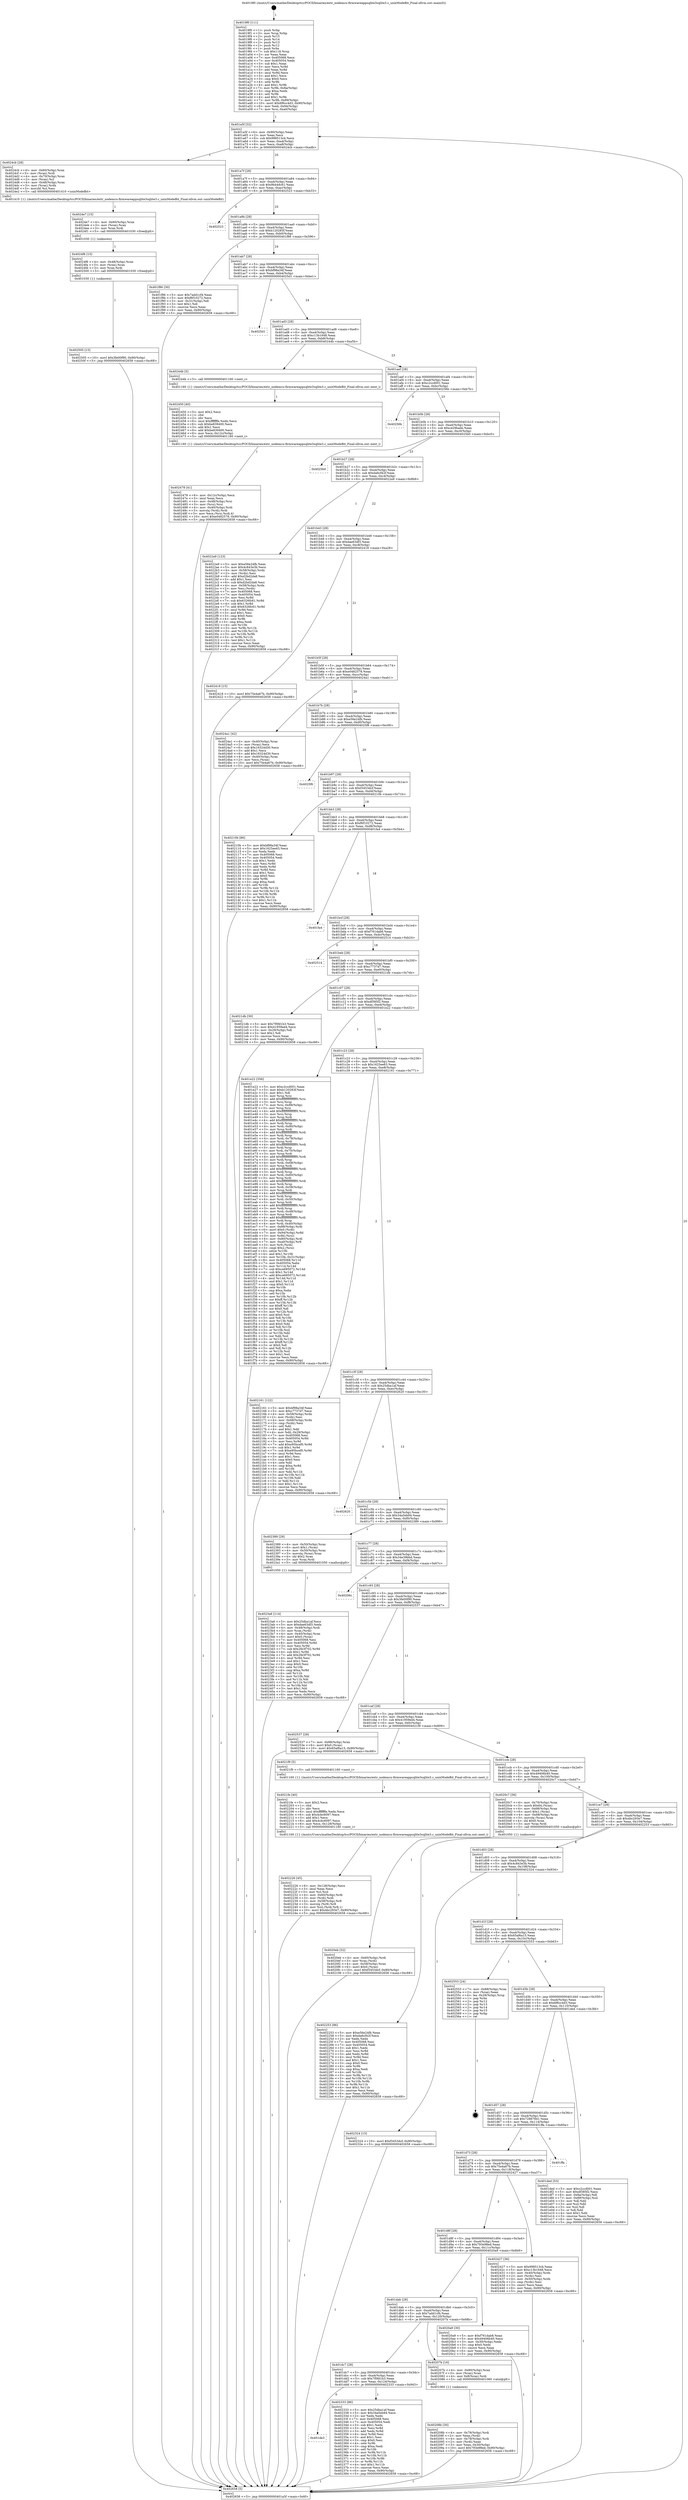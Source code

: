 digraph "0x4019f0" {
  label = "0x4019f0 (/mnt/c/Users/mathe/Desktop/tcc/POCII/binaries/extr_nodemcu-firmwareappsqlite3sqlite3.c_unixModeBit_Final-ollvm.out::main(0))"
  labelloc = "t"
  node[shape=record]

  Entry [label="",width=0.3,height=0.3,shape=circle,fillcolor=black,style=filled]
  "0x401a5f" [label="{
     0x401a5f [32]\l
     | [instrs]\l
     &nbsp;&nbsp;0x401a5f \<+6\>: mov -0x90(%rbp),%eax\l
     &nbsp;&nbsp;0x401a65 \<+2\>: mov %eax,%ecx\l
     &nbsp;&nbsp;0x401a67 \<+6\>: sub $0x998513cb,%ecx\l
     &nbsp;&nbsp;0x401a6d \<+6\>: mov %eax,-0xa4(%rbp)\l
     &nbsp;&nbsp;0x401a73 \<+6\>: mov %ecx,-0xa8(%rbp)\l
     &nbsp;&nbsp;0x401a79 \<+6\>: je 00000000004024cb \<main+0xadb\>\l
  }"]
  "0x4024cb" [label="{
     0x4024cb [28]\l
     | [instrs]\l
     &nbsp;&nbsp;0x4024cb \<+4\>: mov -0x60(%rbp),%rax\l
     &nbsp;&nbsp;0x4024cf \<+3\>: mov (%rax),%rdi\l
     &nbsp;&nbsp;0x4024d2 \<+4\>: mov -0x70(%rbp),%rax\l
     &nbsp;&nbsp;0x4024d6 \<+2\>: mov (%rax),%cl\l
     &nbsp;&nbsp;0x4024d8 \<+4\>: mov -0x48(%rbp),%rax\l
     &nbsp;&nbsp;0x4024dc \<+3\>: mov (%rax),%rdx\l
     &nbsp;&nbsp;0x4024df \<+3\>: movzbl %cl,%esi\l
     &nbsp;&nbsp;0x4024e2 \<+5\>: call 0000000000401410 \<unixModeBit\>\l
     | [calls]\l
     &nbsp;&nbsp;0x401410 \{1\} (/mnt/c/Users/mathe/Desktop/tcc/POCII/binaries/extr_nodemcu-firmwareappsqlite3sqlite3.c_unixModeBit_Final-ollvm.out::unixModeBit)\l
  }"]
  "0x401a7f" [label="{
     0x401a7f [28]\l
     | [instrs]\l
     &nbsp;&nbsp;0x401a7f \<+5\>: jmp 0000000000401a84 \<main+0x94\>\l
     &nbsp;&nbsp;0x401a84 \<+6\>: mov -0xa4(%rbp),%eax\l
     &nbsp;&nbsp;0x401a8a \<+5\>: sub $0x9b44dc61,%eax\l
     &nbsp;&nbsp;0x401a8f \<+6\>: mov %eax,-0xac(%rbp)\l
     &nbsp;&nbsp;0x401a95 \<+6\>: je 0000000000402523 \<main+0xb33\>\l
  }"]
  Exit [label="",width=0.3,height=0.3,shape=circle,fillcolor=black,style=filled,peripheries=2]
  "0x402523" [label="{
     0x402523\l
  }", style=dashed]
  "0x401a9b" [label="{
     0x401a9b [28]\l
     | [instrs]\l
     &nbsp;&nbsp;0x401a9b \<+5\>: jmp 0000000000401aa0 \<main+0xb0\>\l
     &nbsp;&nbsp;0x401aa0 \<+6\>: mov -0xa4(%rbp),%eax\l
     &nbsp;&nbsp;0x401aa6 \<+5\>: sub $0xb120283f,%eax\l
     &nbsp;&nbsp;0x401aab \<+6\>: mov %eax,-0xb0(%rbp)\l
     &nbsp;&nbsp;0x401ab1 \<+6\>: je 0000000000401f86 \<main+0x596\>\l
  }"]
  "0x402505" [label="{
     0x402505 [15]\l
     | [instrs]\l
     &nbsp;&nbsp;0x402505 \<+10\>: movl $0x3fe00f90,-0x90(%rbp)\l
     &nbsp;&nbsp;0x40250f \<+5\>: jmp 0000000000402658 \<main+0xc68\>\l
  }"]
  "0x401f86" [label="{
     0x401f86 [30]\l
     | [instrs]\l
     &nbsp;&nbsp;0x401f86 \<+5\>: mov $0x7add1cf4,%eax\l
     &nbsp;&nbsp;0x401f8b \<+5\>: mov $0xf6f10272,%ecx\l
     &nbsp;&nbsp;0x401f90 \<+3\>: mov -0x31(%rbp),%dl\l
     &nbsp;&nbsp;0x401f93 \<+3\>: test $0x1,%dl\l
     &nbsp;&nbsp;0x401f96 \<+3\>: cmovne %ecx,%eax\l
     &nbsp;&nbsp;0x401f99 \<+6\>: mov %eax,-0x90(%rbp)\l
     &nbsp;&nbsp;0x401f9f \<+5\>: jmp 0000000000402658 \<main+0xc68\>\l
  }"]
  "0x401ab7" [label="{
     0x401ab7 [28]\l
     | [instrs]\l
     &nbsp;&nbsp;0x401ab7 \<+5\>: jmp 0000000000401abc \<main+0xcc\>\l
     &nbsp;&nbsp;0x401abc \<+6\>: mov -0xa4(%rbp),%eax\l
     &nbsp;&nbsp;0x401ac2 \<+5\>: sub $0xbf98a34f,%eax\l
     &nbsp;&nbsp;0x401ac7 \<+6\>: mov %eax,-0xb4(%rbp)\l
     &nbsp;&nbsp;0x401acd \<+6\>: je 00000000004025d1 \<main+0xbe1\>\l
  }"]
  "0x4024f6" [label="{
     0x4024f6 [15]\l
     | [instrs]\l
     &nbsp;&nbsp;0x4024f6 \<+4\>: mov -0x48(%rbp),%rax\l
     &nbsp;&nbsp;0x4024fa \<+3\>: mov (%rax),%rax\l
     &nbsp;&nbsp;0x4024fd \<+3\>: mov %rax,%rdi\l
     &nbsp;&nbsp;0x402500 \<+5\>: call 0000000000401030 \<free@plt\>\l
     | [calls]\l
     &nbsp;&nbsp;0x401030 \{1\} (unknown)\l
  }"]
  "0x4025d1" [label="{
     0x4025d1\l
  }", style=dashed]
  "0x401ad3" [label="{
     0x401ad3 [28]\l
     | [instrs]\l
     &nbsp;&nbsp;0x401ad3 \<+5\>: jmp 0000000000401ad8 \<main+0xe8\>\l
     &nbsp;&nbsp;0x401ad8 \<+6\>: mov -0xa4(%rbp),%eax\l
     &nbsp;&nbsp;0x401ade \<+5\>: sub $0xc13b1648,%eax\l
     &nbsp;&nbsp;0x401ae3 \<+6\>: mov %eax,-0xb8(%rbp)\l
     &nbsp;&nbsp;0x401ae9 \<+6\>: je 000000000040244b \<main+0xa5b\>\l
  }"]
  "0x4024e7" [label="{
     0x4024e7 [15]\l
     | [instrs]\l
     &nbsp;&nbsp;0x4024e7 \<+4\>: mov -0x60(%rbp),%rax\l
     &nbsp;&nbsp;0x4024eb \<+3\>: mov (%rax),%rax\l
     &nbsp;&nbsp;0x4024ee \<+3\>: mov %rax,%rdi\l
     &nbsp;&nbsp;0x4024f1 \<+5\>: call 0000000000401030 \<free@plt\>\l
     | [calls]\l
     &nbsp;&nbsp;0x401030 \{1\} (unknown)\l
  }"]
  "0x40244b" [label="{
     0x40244b [5]\l
     | [instrs]\l
     &nbsp;&nbsp;0x40244b \<+5\>: call 0000000000401160 \<next_i\>\l
     | [calls]\l
     &nbsp;&nbsp;0x401160 \{1\} (/mnt/c/Users/mathe/Desktop/tcc/POCII/binaries/extr_nodemcu-firmwareappsqlite3sqlite3.c_unixModeBit_Final-ollvm.out::next_i)\l
  }"]
  "0x401aef" [label="{
     0x401aef [28]\l
     | [instrs]\l
     &nbsp;&nbsp;0x401aef \<+5\>: jmp 0000000000401af4 \<main+0x104\>\l
     &nbsp;&nbsp;0x401af4 \<+6\>: mov -0xa4(%rbp),%eax\l
     &nbsp;&nbsp;0x401afa \<+5\>: sub $0xc2ccd001,%eax\l
     &nbsp;&nbsp;0x401aff \<+6\>: mov %eax,-0xbc(%rbp)\l
     &nbsp;&nbsp;0x401b05 \<+6\>: je 000000000040256b \<main+0xb7b\>\l
  }"]
  "0x402478" [label="{
     0x402478 [41]\l
     | [instrs]\l
     &nbsp;&nbsp;0x402478 \<+6\>: mov -0x12c(%rbp),%ecx\l
     &nbsp;&nbsp;0x40247e \<+3\>: imul %eax,%ecx\l
     &nbsp;&nbsp;0x402481 \<+4\>: mov -0x48(%rbp),%rsi\l
     &nbsp;&nbsp;0x402485 \<+3\>: mov (%rsi),%rsi\l
     &nbsp;&nbsp;0x402488 \<+4\>: mov -0x40(%rbp),%rdi\l
     &nbsp;&nbsp;0x40248c \<+3\>: movslq (%rdi),%rdi\l
     &nbsp;&nbsp;0x40248f \<+3\>: mov %ecx,(%rsi,%rdi,4)\l
     &nbsp;&nbsp;0x402492 \<+10\>: movl $0xe0482578,-0x90(%rbp)\l
     &nbsp;&nbsp;0x40249c \<+5\>: jmp 0000000000402658 \<main+0xc68\>\l
  }"]
  "0x40256b" [label="{
     0x40256b\l
  }", style=dashed]
  "0x401b0b" [label="{
     0x401b0b [28]\l
     | [instrs]\l
     &nbsp;&nbsp;0x401b0b \<+5\>: jmp 0000000000401b10 \<main+0x120\>\l
     &nbsp;&nbsp;0x401b10 \<+6\>: mov -0xa4(%rbp),%eax\l
     &nbsp;&nbsp;0x401b16 \<+5\>: sub $0xce29bade,%eax\l
     &nbsp;&nbsp;0x401b1b \<+6\>: mov %eax,-0xc0(%rbp)\l
     &nbsp;&nbsp;0x401b21 \<+6\>: je 00000000004025b0 \<main+0xbc0\>\l
  }"]
  "0x402450" [label="{
     0x402450 [40]\l
     | [instrs]\l
     &nbsp;&nbsp;0x402450 \<+5\>: mov $0x2,%ecx\l
     &nbsp;&nbsp;0x402455 \<+1\>: cltd\l
     &nbsp;&nbsp;0x402456 \<+2\>: idiv %ecx\l
     &nbsp;&nbsp;0x402458 \<+6\>: imul $0xfffffffe,%edx,%ecx\l
     &nbsp;&nbsp;0x40245e \<+6\>: sub $0xbe839400,%ecx\l
     &nbsp;&nbsp;0x402464 \<+3\>: add $0x1,%ecx\l
     &nbsp;&nbsp;0x402467 \<+6\>: add $0xbe839400,%ecx\l
     &nbsp;&nbsp;0x40246d \<+6\>: mov %ecx,-0x12c(%rbp)\l
     &nbsp;&nbsp;0x402473 \<+5\>: call 0000000000401160 \<next_i\>\l
     | [calls]\l
     &nbsp;&nbsp;0x401160 \{1\} (/mnt/c/Users/mathe/Desktop/tcc/POCII/binaries/extr_nodemcu-firmwareappsqlite3sqlite3.c_unixModeBit_Final-ollvm.out::next_i)\l
  }"]
  "0x4025b0" [label="{
     0x4025b0\l
  }", style=dashed]
  "0x401b27" [label="{
     0x401b27 [28]\l
     | [instrs]\l
     &nbsp;&nbsp;0x401b27 \<+5\>: jmp 0000000000401b2c \<main+0x13c\>\l
     &nbsp;&nbsp;0x401b2c \<+6\>: mov -0xa4(%rbp),%eax\l
     &nbsp;&nbsp;0x401b32 \<+5\>: sub $0xda6cf42f,%eax\l
     &nbsp;&nbsp;0x401b37 \<+6\>: mov %eax,-0xc4(%rbp)\l
     &nbsp;&nbsp;0x401b3d \<+6\>: je 00000000004022a9 \<main+0x8b9\>\l
  }"]
  "0x4023a6" [label="{
     0x4023a6 [114]\l
     | [instrs]\l
     &nbsp;&nbsp;0x4023a6 \<+5\>: mov $0x25dba1af,%ecx\l
     &nbsp;&nbsp;0x4023ab \<+5\>: mov $0xdae63df3,%edx\l
     &nbsp;&nbsp;0x4023b0 \<+4\>: mov -0x48(%rbp),%rdi\l
     &nbsp;&nbsp;0x4023b4 \<+3\>: mov %rax,(%rdi)\l
     &nbsp;&nbsp;0x4023b7 \<+4\>: mov -0x40(%rbp),%rax\l
     &nbsp;&nbsp;0x4023bb \<+6\>: movl $0x0,(%rax)\l
     &nbsp;&nbsp;0x4023c1 \<+7\>: mov 0x405068,%esi\l
     &nbsp;&nbsp;0x4023c8 \<+8\>: mov 0x405054,%r8d\l
     &nbsp;&nbsp;0x4023d0 \<+3\>: mov %esi,%r9d\l
     &nbsp;&nbsp;0x4023d3 \<+7\>: sub $0x2fe3f702,%r9d\l
     &nbsp;&nbsp;0x4023da \<+4\>: sub $0x1,%r9d\l
     &nbsp;&nbsp;0x4023de \<+7\>: add $0x2fe3f702,%r9d\l
     &nbsp;&nbsp;0x4023e5 \<+4\>: imul %r9d,%esi\l
     &nbsp;&nbsp;0x4023e9 \<+3\>: and $0x1,%esi\l
     &nbsp;&nbsp;0x4023ec \<+3\>: cmp $0x0,%esi\l
     &nbsp;&nbsp;0x4023ef \<+4\>: sete %r10b\l
     &nbsp;&nbsp;0x4023f3 \<+4\>: cmp $0xa,%r8d\l
     &nbsp;&nbsp;0x4023f7 \<+4\>: setl %r11b\l
     &nbsp;&nbsp;0x4023fb \<+3\>: mov %r10b,%bl\l
     &nbsp;&nbsp;0x4023fe \<+3\>: and %r11b,%bl\l
     &nbsp;&nbsp;0x402401 \<+3\>: xor %r11b,%r10b\l
     &nbsp;&nbsp;0x402404 \<+3\>: or %r10b,%bl\l
     &nbsp;&nbsp;0x402407 \<+3\>: test $0x1,%bl\l
     &nbsp;&nbsp;0x40240a \<+3\>: cmovne %edx,%ecx\l
     &nbsp;&nbsp;0x40240d \<+6\>: mov %ecx,-0x90(%rbp)\l
     &nbsp;&nbsp;0x402413 \<+5\>: jmp 0000000000402658 \<main+0xc68\>\l
  }"]
  "0x4022a9" [label="{
     0x4022a9 [123]\l
     | [instrs]\l
     &nbsp;&nbsp;0x4022a9 \<+5\>: mov $0xe56e24fb,%eax\l
     &nbsp;&nbsp;0x4022ae \<+5\>: mov $0x4c843e3b,%ecx\l
     &nbsp;&nbsp;0x4022b3 \<+4\>: mov -0x58(%rbp),%rdx\l
     &nbsp;&nbsp;0x4022b7 \<+2\>: mov (%rdx),%esi\l
     &nbsp;&nbsp;0x4022b9 \<+6\>: add $0xd2bd2da8,%esi\l
     &nbsp;&nbsp;0x4022bf \<+3\>: add $0x1,%esi\l
     &nbsp;&nbsp;0x4022c2 \<+6\>: sub $0xd2bd2da8,%esi\l
     &nbsp;&nbsp;0x4022c8 \<+4\>: mov -0x58(%rbp),%rdx\l
     &nbsp;&nbsp;0x4022cc \<+2\>: mov %esi,(%rdx)\l
     &nbsp;&nbsp;0x4022ce \<+7\>: mov 0x405068,%esi\l
     &nbsp;&nbsp;0x4022d5 \<+7\>: mov 0x405054,%edi\l
     &nbsp;&nbsp;0x4022dc \<+3\>: mov %esi,%r8d\l
     &nbsp;&nbsp;0x4022df \<+7\>: sub $0x6326fc61,%r8d\l
     &nbsp;&nbsp;0x4022e6 \<+4\>: sub $0x1,%r8d\l
     &nbsp;&nbsp;0x4022ea \<+7\>: add $0x6326fc61,%r8d\l
     &nbsp;&nbsp;0x4022f1 \<+4\>: imul %r8d,%esi\l
     &nbsp;&nbsp;0x4022f5 \<+3\>: and $0x1,%esi\l
     &nbsp;&nbsp;0x4022f8 \<+3\>: cmp $0x0,%esi\l
     &nbsp;&nbsp;0x4022fb \<+4\>: sete %r9b\l
     &nbsp;&nbsp;0x4022ff \<+3\>: cmp $0xa,%edi\l
     &nbsp;&nbsp;0x402302 \<+4\>: setl %r10b\l
     &nbsp;&nbsp;0x402306 \<+3\>: mov %r9b,%r11b\l
     &nbsp;&nbsp;0x402309 \<+3\>: and %r10b,%r11b\l
     &nbsp;&nbsp;0x40230c \<+3\>: xor %r10b,%r9b\l
     &nbsp;&nbsp;0x40230f \<+3\>: or %r9b,%r11b\l
     &nbsp;&nbsp;0x402312 \<+4\>: test $0x1,%r11b\l
     &nbsp;&nbsp;0x402316 \<+3\>: cmovne %ecx,%eax\l
     &nbsp;&nbsp;0x402319 \<+6\>: mov %eax,-0x90(%rbp)\l
     &nbsp;&nbsp;0x40231f \<+5\>: jmp 0000000000402658 \<main+0xc68\>\l
  }"]
  "0x401b43" [label="{
     0x401b43 [28]\l
     | [instrs]\l
     &nbsp;&nbsp;0x401b43 \<+5\>: jmp 0000000000401b48 \<main+0x158\>\l
     &nbsp;&nbsp;0x401b48 \<+6\>: mov -0xa4(%rbp),%eax\l
     &nbsp;&nbsp;0x401b4e \<+5\>: sub $0xdae63df3,%eax\l
     &nbsp;&nbsp;0x401b53 \<+6\>: mov %eax,-0xc8(%rbp)\l
     &nbsp;&nbsp;0x401b59 \<+6\>: je 0000000000402418 \<main+0xa28\>\l
  }"]
  "0x401de3" [label="{
     0x401de3\l
  }", style=dashed]
  "0x402418" [label="{
     0x402418 [15]\l
     | [instrs]\l
     &nbsp;&nbsp;0x402418 \<+10\>: movl $0x75e4a67b,-0x90(%rbp)\l
     &nbsp;&nbsp;0x402422 \<+5\>: jmp 0000000000402658 \<main+0xc68\>\l
  }"]
  "0x401b5f" [label="{
     0x401b5f [28]\l
     | [instrs]\l
     &nbsp;&nbsp;0x401b5f \<+5\>: jmp 0000000000401b64 \<main+0x174\>\l
     &nbsp;&nbsp;0x401b64 \<+6\>: mov -0xa4(%rbp),%eax\l
     &nbsp;&nbsp;0x401b6a \<+5\>: sub $0xe0482578,%eax\l
     &nbsp;&nbsp;0x401b6f \<+6\>: mov %eax,-0xcc(%rbp)\l
     &nbsp;&nbsp;0x401b75 \<+6\>: je 00000000004024a1 \<main+0xab1\>\l
  }"]
  "0x402333" [label="{
     0x402333 [86]\l
     | [instrs]\l
     &nbsp;&nbsp;0x402333 \<+5\>: mov $0x25dba1af,%eax\l
     &nbsp;&nbsp;0x402338 \<+5\>: mov $0x34a5eb94,%ecx\l
     &nbsp;&nbsp;0x40233d \<+2\>: xor %edx,%edx\l
     &nbsp;&nbsp;0x40233f \<+7\>: mov 0x405068,%esi\l
     &nbsp;&nbsp;0x402346 \<+7\>: mov 0x405054,%edi\l
     &nbsp;&nbsp;0x40234d \<+3\>: sub $0x1,%edx\l
     &nbsp;&nbsp;0x402350 \<+3\>: mov %esi,%r8d\l
     &nbsp;&nbsp;0x402353 \<+3\>: add %edx,%r8d\l
     &nbsp;&nbsp;0x402356 \<+4\>: imul %r8d,%esi\l
     &nbsp;&nbsp;0x40235a \<+3\>: and $0x1,%esi\l
     &nbsp;&nbsp;0x40235d \<+3\>: cmp $0x0,%esi\l
     &nbsp;&nbsp;0x402360 \<+4\>: sete %r9b\l
     &nbsp;&nbsp;0x402364 \<+3\>: cmp $0xa,%edi\l
     &nbsp;&nbsp;0x402367 \<+4\>: setl %r10b\l
     &nbsp;&nbsp;0x40236b \<+3\>: mov %r9b,%r11b\l
     &nbsp;&nbsp;0x40236e \<+3\>: and %r10b,%r11b\l
     &nbsp;&nbsp;0x402371 \<+3\>: xor %r10b,%r9b\l
     &nbsp;&nbsp;0x402374 \<+3\>: or %r9b,%r11b\l
     &nbsp;&nbsp;0x402377 \<+4\>: test $0x1,%r11b\l
     &nbsp;&nbsp;0x40237b \<+3\>: cmovne %ecx,%eax\l
     &nbsp;&nbsp;0x40237e \<+6\>: mov %eax,-0x90(%rbp)\l
     &nbsp;&nbsp;0x402384 \<+5\>: jmp 0000000000402658 \<main+0xc68\>\l
  }"]
  "0x4024a1" [label="{
     0x4024a1 [42]\l
     | [instrs]\l
     &nbsp;&nbsp;0x4024a1 \<+4\>: mov -0x40(%rbp),%rax\l
     &nbsp;&nbsp;0x4024a5 \<+2\>: mov (%rax),%ecx\l
     &nbsp;&nbsp;0x4024a7 \<+6\>: sub $0x16324d30,%ecx\l
     &nbsp;&nbsp;0x4024ad \<+3\>: add $0x1,%ecx\l
     &nbsp;&nbsp;0x4024b0 \<+6\>: add $0x16324d30,%ecx\l
     &nbsp;&nbsp;0x4024b6 \<+4\>: mov -0x40(%rbp),%rax\l
     &nbsp;&nbsp;0x4024ba \<+2\>: mov %ecx,(%rax)\l
     &nbsp;&nbsp;0x4024bc \<+10\>: movl $0x75e4a67b,-0x90(%rbp)\l
     &nbsp;&nbsp;0x4024c6 \<+5\>: jmp 0000000000402658 \<main+0xc68\>\l
  }"]
  "0x401b7b" [label="{
     0x401b7b [28]\l
     | [instrs]\l
     &nbsp;&nbsp;0x401b7b \<+5\>: jmp 0000000000401b80 \<main+0x190\>\l
     &nbsp;&nbsp;0x401b80 \<+6\>: mov -0xa4(%rbp),%eax\l
     &nbsp;&nbsp;0x401b86 \<+5\>: sub $0xe56e24fb,%eax\l
     &nbsp;&nbsp;0x401b8b \<+6\>: mov %eax,-0xd0(%rbp)\l
     &nbsp;&nbsp;0x401b91 \<+6\>: je 00000000004025f6 \<main+0xc06\>\l
  }"]
  "0x402226" [label="{
     0x402226 [45]\l
     | [instrs]\l
     &nbsp;&nbsp;0x402226 \<+6\>: mov -0x128(%rbp),%ecx\l
     &nbsp;&nbsp;0x40222c \<+3\>: imul %eax,%ecx\l
     &nbsp;&nbsp;0x40222f \<+3\>: mov %cl,%sil\l
     &nbsp;&nbsp;0x402232 \<+4\>: mov -0x60(%rbp),%rdi\l
     &nbsp;&nbsp;0x402236 \<+3\>: mov (%rdi),%rdi\l
     &nbsp;&nbsp;0x402239 \<+4\>: mov -0x58(%rbp),%r8\l
     &nbsp;&nbsp;0x40223d \<+3\>: movslq (%r8),%r8\l
     &nbsp;&nbsp;0x402240 \<+4\>: mov %sil,(%rdi,%r8,1)\l
     &nbsp;&nbsp;0x402244 \<+10\>: movl $0x4bc293e7,-0x90(%rbp)\l
     &nbsp;&nbsp;0x40224e \<+5\>: jmp 0000000000402658 \<main+0xc68\>\l
  }"]
  "0x4025f6" [label="{
     0x4025f6\l
  }", style=dashed]
  "0x401b97" [label="{
     0x401b97 [28]\l
     | [instrs]\l
     &nbsp;&nbsp;0x401b97 \<+5\>: jmp 0000000000401b9c \<main+0x1ac\>\l
     &nbsp;&nbsp;0x401b9c \<+6\>: mov -0xa4(%rbp),%eax\l
     &nbsp;&nbsp;0x401ba2 \<+5\>: sub $0xf3453dcf,%eax\l
     &nbsp;&nbsp;0x401ba7 \<+6\>: mov %eax,-0xd4(%rbp)\l
     &nbsp;&nbsp;0x401bad \<+6\>: je 000000000040210b \<main+0x71b\>\l
  }"]
  "0x4021fe" [label="{
     0x4021fe [40]\l
     | [instrs]\l
     &nbsp;&nbsp;0x4021fe \<+5\>: mov $0x2,%ecx\l
     &nbsp;&nbsp;0x402203 \<+1\>: cltd\l
     &nbsp;&nbsp;0x402204 \<+2\>: idiv %ecx\l
     &nbsp;&nbsp;0x402206 \<+6\>: imul $0xfffffffe,%edx,%ecx\l
     &nbsp;&nbsp;0x40220c \<+6\>: sub $0x4cbc6097,%ecx\l
     &nbsp;&nbsp;0x402212 \<+3\>: add $0x1,%ecx\l
     &nbsp;&nbsp;0x402215 \<+6\>: add $0x4cbc6097,%ecx\l
     &nbsp;&nbsp;0x40221b \<+6\>: mov %ecx,-0x128(%rbp)\l
     &nbsp;&nbsp;0x402221 \<+5\>: call 0000000000401160 \<next_i\>\l
     | [calls]\l
     &nbsp;&nbsp;0x401160 \{1\} (/mnt/c/Users/mathe/Desktop/tcc/POCII/binaries/extr_nodemcu-firmwareappsqlite3sqlite3.c_unixModeBit_Final-ollvm.out::next_i)\l
  }"]
  "0x40210b" [label="{
     0x40210b [86]\l
     | [instrs]\l
     &nbsp;&nbsp;0x40210b \<+5\>: mov $0xbf98a34f,%eax\l
     &nbsp;&nbsp;0x402110 \<+5\>: mov $0x1625ee63,%ecx\l
     &nbsp;&nbsp;0x402115 \<+2\>: xor %edx,%edx\l
     &nbsp;&nbsp;0x402117 \<+7\>: mov 0x405068,%esi\l
     &nbsp;&nbsp;0x40211e \<+7\>: mov 0x405054,%edi\l
     &nbsp;&nbsp;0x402125 \<+3\>: sub $0x1,%edx\l
     &nbsp;&nbsp;0x402128 \<+3\>: mov %esi,%r8d\l
     &nbsp;&nbsp;0x40212b \<+3\>: add %edx,%r8d\l
     &nbsp;&nbsp;0x40212e \<+4\>: imul %r8d,%esi\l
     &nbsp;&nbsp;0x402132 \<+3\>: and $0x1,%esi\l
     &nbsp;&nbsp;0x402135 \<+3\>: cmp $0x0,%esi\l
     &nbsp;&nbsp;0x402138 \<+4\>: sete %r9b\l
     &nbsp;&nbsp;0x40213c \<+3\>: cmp $0xa,%edi\l
     &nbsp;&nbsp;0x40213f \<+4\>: setl %r10b\l
     &nbsp;&nbsp;0x402143 \<+3\>: mov %r9b,%r11b\l
     &nbsp;&nbsp;0x402146 \<+3\>: and %r10b,%r11b\l
     &nbsp;&nbsp;0x402149 \<+3\>: xor %r10b,%r9b\l
     &nbsp;&nbsp;0x40214c \<+3\>: or %r9b,%r11b\l
     &nbsp;&nbsp;0x40214f \<+4\>: test $0x1,%r11b\l
     &nbsp;&nbsp;0x402153 \<+3\>: cmovne %ecx,%eax\l
     &nbsp;&nbsp;0x402156 \<+6\>: mov %eax,-0x90(%rbp)\l
     &nbsp;&nbsp;0x40215c \<+5\>: jmp 0000000000402658 \<main+0xc68\>\l
  }"]
  "0x401bb3" [label="{
     0x401bb3 [28]\l
     | [instrs]\l
     &nbsp;&nbsp;0x401bb3 \<+5\>: jmp 0000000000401bb8 \<main+0x1c8\>\l
     &nbsp;&nbsp;0x401bb8 \<+6\>: mov -0xa4(%rbp),%eax\l
     &nbsp;&nbsp;0x401bbe \<+5\>: sub $0xf6f10272,%eax\l
     &nbsp;&nbsp;0x401bc3 \<+6\>: mov %eax,-0xd8(%rbp)\l
     &nbsp;&nbsp;0x401bc9 \<+6\>: je 0000000000401fa4 \<main+0x5b4\>\l
  }"]
  "0x4020eb" [label="{
     0x4020eb [32]\l
     | [instrs]\l
     &nbsp;&nbsp;0x4020eb \<+4\>: mov -0x60(%rbp),%rdi\l
     &nbsp;&nbsp;0x4020ef \<+3\>: mov %rax,(%rdi)\l
     &nbsp;&nbsp;0x4020f2 \<+4\>: mov -0x58(%rbp),%rax\l
     &nbsp;&nbsp;0x4020f6 \<+6\>: movl $0x0,(%rax)\l
     &nbsp;&nbsp;0x4020fc \<+10\>: movl $0xf3453dcf,-0x90(%rbp)\l
     &nbsp;&nbsp;0x402106 \<+5\>: jmp 0000000000402658 \<main+0xc68\>\l
  }"]
  "0x401fa4" [label="{
     0x401fa4\l
  }", style=dashed]
  "0x401bcf" [label="{
     0x401bcf [28]\l
     | [instrs]\l
     &nbsp;&nbsp;0x401bcf \<+5\>: jmp 0000000000401bd4 \<main+0x1e4\>\l
     &nbsp;&nbsp;0x401bd4 \<+6\>: mov -0xa4(%rbp),%eax\l
     &nbsp;&nbsp;0x401bda \<+5\>: sub $0xf761dab8,%eax\l
     &nbsp;&nbsp;0x401bdf \<+6\>: mov %eax,-0xdc(%rbp)\l
     &nbsp;&nbsp;0x401be5 \<+6\>: je 0000000000402514 \<main+0xb24\>\l
  }"]
  "0x40208b" [label="{
     0x40208b [30]\l
     | [instrs]\l
     &nbsp;&nbsp;0x40208b \<+4\>: mov -0x78(%rbp),%rdi\l
     &nbsp;&nbsp;0x40208f \<+2\>: mov %eax,(%rdi)\l
     &nbsp;&nbsp;0x402091 \<+4\>: mov -0x78(%rbp),%rdi\l
     &nbsp;&nbsp;0x402095 \<+2\>: mov (%rdi),%eax\l
     &nbsp;&nbsp;0x402097 \<+3\>: mov %eax,-0x30(%rbp)\l
     &nbsp;&nbsp;0x40209a \<+10\>: movl $0x793e98ed,-0x90(%rbp)\l
     &nbsp;&nbsp;0x4020a4 \<+5\>: jmp 0000000000402658 \<main+0xc68\>\l
  }"]
  "0x402514" [label="{
     0x402514\l
  }", style=dashed]
  "0x401beb" [label="{
     0x401beb [28]\l
     | [instrs]\l
     &nbsp;&nbsp;0x401beb \<+5\>: jmp 0000000000401bf0 \<main+0x200\>\l
     &nbsp;&nbsp;0x401bf0 \<+6\>: mov -0xa4(%rbp),%eax\l
     &nbsp;&nbsp;0x401bf6 \<+5\>: sub $0xc7737d7,%eax\l
     &nbsp;&nbsp;0x401bfb \<+6\>: mov %eax,-0xe0(%rbp)\l
     &nbsp;&nbsp;0x401c01 \<+6\>: je 00000000004021db \<main+0x7eb\>\l
  }"]
  "0x401dc7" [label="{
     0x401dc7 [28]\l
     | [instrs]\l
     &nbsp;&nbsp;0x401dc7 \<+5\>: jmp 0000000000401dcc \<main+0x3dc\>\l
     &nbsp;&nbsp;0x401dcc \<+6\>: mov -0xa4(%rbp),%eax\l
     &nbsp;&nbsp;0x401dd2 \<+5\>: sub $0x7f0fd1b3,%eax\l
     &nbsp;&nbsp;0x401dd7 \<+6\>: mov %eax,-0x124(%rbp)\l
     &nbsp;&nbsp;0x401ddd \<+6\>: je 0000000000402333 \<main+0x943\>\l
  }"]
  "0x4021db" [label="{
     0x4021db [30]\l
     | [instrs]\l
     &nbsp;&nbsp;0x4021db \<+5\>: mov $0x7f0fd1b3,%eax\l
     &nbsp;&nbsp;0x4021e0 \<+5\>: mov $0x41959ed4,%ecx\l
     &nbsp;&nbsp;0x4021e5 \<+3\>: mov -0x29(%rbp),%dl\l
     &nbsp;&nbsp;0x4021e8 \<+3\>: test $0x1,%dl\l
     &nbsp;&nbsp;0x4021eb \<+3\>: cmovne %ecx,%eax\l
     &nbsp;&nbsp;0x4021ee \<+6\>: mov %eax,-0x90(%rbp)\l
     &nbsp;&nbsp;0x4021f4 \<+5\>: jmp 0000000000402658 \<main+0xc68\>\l
  }"]
  "0x401c07" [label="{
     0x401c07 [28]\l
     | [instrs]\l
     &nbsp;&nbsp;0x401c07 \<+5\>: jmp 0000000000401c0c \<main+0x21c\>\l
     &nbsp;&nbsp;0x401c0c \<+6\>: mov -0xa4(%rbp),%eax\l
     &nbsp;&nbsp;0x401c12 \<+5\>: sub $0xdf385f2,%eax\l
     &nbsp;&nbsp;0x401c17 \<+6\>: mov %eax,-0xe4(%rbp)\l
     &nbsp;&nbsp;0x401c1d \<+6\>: je 0000000000401e22 \<main+0x432\>\l
  }"]
  "0x40207b" [label="{
     0x40207b [16]\l
     | [instrs]\l
     &nbsp;&nbsp;0x40207b \<+4\>: mov -0x80(%rbp),%rax\l
     &nbsp;&nbsp;0x40207f \<+3\>: mov (%rax),%rax\l
     &nbsp;&nbsp;0x402082 \<+4\>: mov 0x8(%rax),%rdi\l
     &nbsp;&nbsp;0x402086 \<+5\>: call 0000000000401060 \<atoi@plt\>\l
     | [calls]\l
     &nbsp;&nbsp;0x401060 \{1\} (unknown)\l
  }"]
  "0x401e22" [label="{
     0x401e22 [356]\l
     | [instrs]\l
     &nbsp;&nbsp;0x401e22 \<+5\>: mov $0xc2ccd001,%eax\l
     &nbsp;&nbsp;0x401e27 \<+5\>: mov $0xb120283f,%ecx\l
     &nbsp;&nbsp;0x401e2c \<+2\>: mov $0x1,%dl\l
     &nbsp;&nbsp;0x401e2e \<+3\>: mov %rsp,%rsi\l
     &nbsp;&nbsp;0x401e31 \<+4\>: add $0xfffffffffffffff0,%rsi\l
     &nbsp;&nbsp;0x401e35 \<+3\>: mov %rsi,%rsp\l
     &nbsp;&nbsp;0x401e38 \<+7\>: mov %rsi,-0x88(%rbp)\l
     &nbsp;&nbsp;0x401e3f \<+3\>: mov %rsp,%rsi\l
     &nbsp;&nbsp;0x401e42 \<+4\>: add $0xfffffffffffffff0,%rsi\l
     &nbsp;&nbsp;0x401e46 \<+3\>: mov %rsi,%rsp\l
     &nbsp;&nbsp;0x401e49 \<+3\>: mov %rsp,%rdi\l
     &nbsp;&nbsp;0x401e4c \<+4\>: add $0xfffffffffffffff0,%rdi\l
     &nbsp;&nbsp;0x401e50 \<+3\>: mov %rdi,%rsp\l
     &nbsp;&nbsp;0x401e53 \<+4\>: mov %rdi,-0x80(%rbp)\l
     &nbsp;&nbsp;0x401e57 \<+3\>: mov %rsp,%rdi\l
     &nbsp;&nbsp;0x401e5a \<+4\>: add $0xfffffffffffffff0,%rdi\l
     &nbsp;&nbsp;0x401e5e \<+3\>: mov %rdi,%rsp\l
     &nbsp;&nbsp;0x401e61 \<+4\>: mov %rdi,-0x78(%rbp)\l
     &nbsp;&nbsp;0x401e65 \<+3\>: mov %rsp,%rdi\l
     &nbsp;&nbsp;0x401e68 \<+4\>: add $0xfffffffffffffff0,%rdi\l
     &nbsp;&nbsp;0x401e6c \<+3\>: mov %rdi,%rsp\l
     &nbsp;&nbsp;0x401e6f \<+4\>: mov %rdi,-0x70(%rbp)\l
     &nbsp;&nbsp;0x401e73 \<+3\>: mov %rsp,%rdi\l
     &nbsp;&nbsp;0x401e76 \<+4\>: add $0xfffffffffffffff0,%rdi\l
     &nbsp;&nbsp;0x401e7a \<+3\>: mov %rdi,%rsp\l
     &nbsp;&nbsp;0x401e7d \<+4\>: mov %rdi,-0x68(%rbp)\l
     &nbsp;&nbsp;0x401e81 \<+3\>: mov %rsp,%rdi\l
     &nbsp;&nbsp;0x401e84 \<+4\>: add $0xfffffffffffffff0,%rdi\l
     &nbsp;&nbsp;0x401e88 \<+3\>: mov %rdi,%rsp\l
     &nbsp;&nbsp;0x401e8b \<+4\>: mov %rdi,-0x60(%rbp)\l
     &nbsp;&nbsp;0x401e8f \<+3\>: mov %rsp,%rdi\l
     &nbsp;&nbsp;0x401e92 \<+4\>: add $0xfffffffffffffff0,%rdi\l
     &nbsp;&nbsp;0x401e96 \<+3\>: mov %rdi,%rsp\l
     &nbsp;&nbsp;0x401e99 \<+4\>: mov %rdi,-0x58(%rbp)\l
     &nbsp;&nbsp;0x401e9d \<+3\>: mov %rsp,%rdi\l
     &nbsp;&nbsp;0x401ea0 \<+4\>: add $0xfffffffffffffff0,%rdi\l
     &nbsp;&nbsp;0x401ea4 \<+3\>: mov %rdi,%rsp\l
     &nbsp;&nbsp;0x401ea7 \<+4\>: mov %rdi,-0x50(%rbp)\l
     &nbsp;&nbsp;0x401eab \<+3\>: mov %rsp,%rdi\l
     &nbsp;&nbsp;0x401eae \<+4\>: add $0xfffffffffffffff0,%rdi\l
     &nbsp;&nbsp;0x401eb2 \<+3\>: mov %rdi,%rsp\l
     &nbsp;&nbsp;0x401eb5 \<+4\>: mov %rdi,-0x48(%rbp)\l
     &nbsp;&nbsp;0x401eb9 \<+3\>: mov %rsp,%rdi\l
     &nbsp;&nbsp;0x401ebc \<+4\>: add $0xfffffffffffffff0,%rdi\l
     &nbsp;&nbsp;0x401ec0 \<+3\>: mov %rdi,%rsp\l
     &nbsp;&nbsp;0x401ec3 \<+4\>: mov %rdi,-0x40(%rbp)\l
     &nbsp;&nbsp;0x401ec7 \<+7\>: mov -0x88(%rbp),%rdi\l
     &nbsp;&nbsp;0x401ece \<+6\>: movl $0x0,(%rdi)\l
     &nbsp;&nbsp;0x401ed4 \<+7\>: mov -0x94(%rbp),%r8d\l
     &nbsp;&nbsp;0x401edb \<+3\>: mov %r8d,(%rsi)\l
     &nbsp;&nbsp;0x401ede \<+4\>: mov -0x80(%rbp),%rdi\l
     &nbsp;&nbsp;0x401ee2 \<+7\>: mov -0xa0(%rbp),%r9\l
     &nbsp;&nbsp;0x401ee9 \<+3\>: mov %r9,(%rdi)\l
     &nbsp;&nbsp;0x401eec \<+3\>: cmpl $0x2,(%rsi)\l
     &nbsp;&nbsp;0x401eef \<+4\>: setne %r10b\l
     &nbsp;&nbsp;0x401ef3 \<+4\>: and $0x1,%r10b\l
     &nbsp;&nbsp;0x401ef7 \<+4\>: mov %r10b,-0x31(%rbp)\l
     &nbsp;&nbsp;0x401efb \<+8\>: mov 0x405068,%r11d\l
     &nbsp;&nbsp;0x401f03 \<+7\>: mov 0x405054,%ebx\l
     &nbsp;&nbsp;0x401f0a \<+3\>: mov %r11d,%r14d\l
     &nbsp;&nbsp;0x401f0d \<+7\>: sub $0xce695072,%r14d\l
     &nbsp;&nbsp;0x401f14 \<+4\>: sub $0x1,%r14d\l
     &nbsp;&nbsp;0x401f18 \<+7\>: add $0xce695072,%r14d\l
     &nbsp;&nbsp;0x401f1f \<+4\>: imul %r14d,%r11d\l
     &nbsp;&nbsp;0x401f23 \<+4\>: and $0x1,%r11d\l
     &nbsp;&nbsp;0x401f27 \<+4\>: cmp $0x0,%r11d\l
     &nbsp;&nbsp;0x401f2b \<+4\>: sete %r10b\l
     &nbsp;&nbsp;0x401f2f \<+3\>: cmp $0xa,%ebx\l
     &nbsp;&nbsp;0x401f32 \<+4\>: setl %r15b\l
     &nbsp;&nbsp;0x401f36 \<+3\>: mov %r10b,%r12b\l
     &nbsp;&nbsp;0x401f39 \<+4\>: xor $0xff,%r12b\l
     &nbsp;&nbsp;0x401f3d \<+3\>: mov %r15b,%r13b\l
     &nbsp;&nbsp;0x401f40 \<+4\>: xor $0xff,%r13b\l
     &nbsp;&nbsp;0x401f44 \<+3\>: xor $0x0,%dl\l
     &nbsp;&nbsp;0x401f47 \<+3\>: mov %r12b,%sil\l
     &nbsp;&nbsp;0x401f4a \<+4\>: and $0x0,%sil\l
     &nbsp;&nbsp;0x401f4e \<+3\>: and %dl,%r10b\l
     &nbsp;&nbsp;0x401f51 \<+3\>: mov %r13b,%dil\l
     &nbsp;&nbsp;0x401f54 \<+4\>: and $0x0,%dil\l
     &nbsp;&nbsp;0x401f58 \<+3\>: and %dl,%r15b\l
     &nbsp;&nbsp;0x401f5b \<+3\>: or %r10b,%sil\l
     &nbsp;&nbsp;0x401f5e \<+3\>: or %r15b,%dil\l
     &nbsp;&nbsp;0x401f61 \<+3\>: xor %dil,%sil\l
     &nbsp;&nbsp;0x401f64 \<+3\>: or %r13b,%r12b\l
     &nbsp;&nbsp;0x401f67 \<+4\>: xor $0xff,%r12b\l
     &nbsp;&nbsp;0x401f6b \<+3\>: or $0x0,%dl\l
     &nbsp;&nbsp;0x401f6e \<+3\>: and %dl,%r12b\l
     &nbsp;&nbsp;0x401f71 \<+3\>: or %r12b,%sil\l
     &nbsp;&nbsp;0x401f74 \<+4\>: test $0x1,%sil\l
     &nbsp;&nbsp;0x401f78 \<+3\>: cmovne %ecx,%eax\l
     &nbsp;&nbsp;0x401f7b \<+6\>: mov %eax,-0x90(%rbp)\l
     &nbsp;&nbsp;0x401f81 \<+5\>: jmp 0000000000402658 \<main+0xc68\>\l
  }"]
  "0x401c23" [label="{
     0x401c23 [28]\l
     | [instrs]\l
     &nbsp;&nbsp;0x401c23 \<+5\>: jmp 0000000000401c28 \<main+0x238\>\l
     &nbsp;&nbsp;0x401c28 \<+6\>: mov -0xa4(%rbp),%eax\l
     &nbsp;&nbsp;0x401c2e \<+5\>: sub $0x1625ee63,%eax\l
     &nbsp;&nbsp;0x401c33 \<+6\>: mov %eax,-0xe8(%rbp)\l
     &nbsp;&nbsp;0x401c39 \<+6\>: je 0000000000402161 \<main+0x771\>\l
  }"]
  "0x401dab" [label="{
     0x401dab [28]\l
     | [instrs]\l
     &nbsp;&nbsp;0x401dab \<+5\>: jmp 0000000000401db0 \<main+0x3c0\>\l
     &nbsp;&nbsp;0x401db0 \<+6\>: mov -0xa4(%rbp),%eax\l
     &nbsp;&nbsp;0x401db6 \<+5\>: sub $0x7add1cf4,%eax\l
     &nbsp;&nbsp;0x401dbb \<+6\>: mov %eax,-0x120(%rbp)\l
     &nbsp;&nbsp;0x401dc1 \<+6\>: je 000000000040207b \<main+0x68b\>\l
  }"]
  "0x402161" [label="{
     0x402161 [122]\l
     | [instrs]\l
     &nbsp;&nbsp;0x402161 \<+5\>: mov $0xbf98a34f,%eax\l
     &nbsp;&nbsp;0x402166 \<+5\>: mov $0xc7737d7,%ecx\l
     &nbsp;&nbsp;0x40216b \<+4\>: mov -0x58(%rbp),%rdx\l
     &nbsp;&nbsp;0x40216f \<+2\>: mov (%rdx),%esi\l
     &nbsp;&nbsp;0x402171 \<+4\>: mov -0x68(%rbp),%rdx\l
     &nbsp;&nbsp;0x402175 \<+2\>: cmp (%rdx),%esi\l
     &nbsp;&nbsp;0x402177 \<+4\>: setl %dil\l
     &nbsp;&nbsp;0x40217b \<+4\>: and $0x1,%dil\l
     &nbsp;&nbsp;0x40217f \<+4\>: mov %dil,-0x29(%rbp)\l
     &nbsp;&nbsp;0x402183 \<+7\>: mov 0x405068,%esi\l
     &nbsp;&nbsp;0x40218a \<+8\>: mov 0x405054,%r8d\l
     &nbsp;&nbsp;0x402192 \<+3\>: mov %esi,%r9d\l
     &nbsp;&nbsp;0x402195 \<+7\>: add $0xe95bcef0,%r9d\l
     &nbsp;&nbsp;0x40219c \<+4\>: sub $0x1,%r9d\l
     &nbsp;&nbsp;0x4021a0 \<+7\>: sub $0xe95bcef0,%r9d\l
     &nbsp;&nbsp;0x4021a7 \<+4\>: imul %r9d,%esi\l
     &nbsp;&nbsp;0x4021ab \<+3\>: and $0x1,%esi\l
     &nbsp;&nbsp;0x4021ae \<+3\>: cmp $0x0,%esi\l
     &nbsp;&nbsp;0x4021b1 \<+4\>: sete %dil\l
     &nbsp;&nbsp;0x4021b5 \<+4\>: cmp $0xa,%r8d\l
     &nbsp;&nbsp;0x4021b9 \<+4\>: setl %r10b\l
     &nbsp;&nbsp;0x4021bd \<+3\>: mov %dil,%r11b\l
     &nbsp;&nbsp;0x4021c0 \<+3\>: and %r10b,%r11b\l
     &nbsp;&nbsp;0x4021c3 \<+3\>: xor %r10b,%dil\l
     &nbsp;&nbsp;0x4021c6 \<+3\>: or %dil,%r11b\l
     &nbsp;&nbsp;0x4021c9 \<+4\>: test $0x1,%r11b\l
     &nbsp;&nbsp;0x4021cd \<+3\>: cmovne %ecx,%eax\l
     &nbsp;&nbsp;0x4021d0 \<+6\>: mov %eax,-0x90(%rbp)\l
     &nbsp;&nbsp;0x4021d6 \<+5\>: jmp 0000000000402658 \<main+0xc68\>\l
  }"]
  "0x401c3f" [label="{
     0x401c3f [28]\l
     | [instrs]\l
     &nbsp;&nbsp;0x401c3f \<+5\>: jmp 0000000000401c44 \<main+0x254\>\l
     &nbsp;&nbsp;0x401c44 \<+6\>: mov -0xa4(%rbp),%eax\l
     &nbsp;&nbsp;0x401c4a \<+5\>: sub $0x25dba1af,%eax\l
     &nbsp;&nbsp;0x401c4f \<+6\>: mov %eax,-0xec(%rbp)\l
     &nbsp;&nbsp;0x401c55 \<+6\>: je 0000000000402620 \<main+0xc30\>\l
  }"]
  "0x4020a9" [label="{
     0x4020a9 [30]\l
     | [instrs]\l
     &nbsp;&nbsp;0x4020a9 \<+5\>: mov $0xf761dab8,%eax\l
     &nbsp;&nbsp;0x4020ae \<+5\>: mov $0x49406b40,%ecx\l
     &nbsp;&nbsp;0x4020b3 \<+3\>: mov -0x30(%rbp),%edx\l
     &nbsp;&nbsp;0x4020b6 \<+3\>: cmp $0x0,%edx\l
     &nbsp;&nbsp;0x4020b9 \<+3\>: cmove %ecx,%eax\l
     &nbsp;&nbsp;0x4020bc \<+6\>: mov %eax,-0x90(%rbp)\l
     &nbsp;&nbsp;0x4020c2 \<+5\>: jmp 0000000000402658 \<main+0xc68\>\l
  }"]
  "0x402620" [label="{
     0x402620\l
  }", style=dashed]
  "0x401c5b" [label="{
     0x401c5b [28]\l
     | [instrs]\l
     &nbsp;&nbsp;0x401c5b \<+5\>: jmp 0000000000401c60 \<main+0x270\>\l
     &nbsp;&nbsp;0x401c60 \<+6\>: mov -0xa4(%rbp),%eax\l
     &nbsp;&nbsp;0x401c66 \<+5\>: sub $0x34a5eb94,%eax\l
     &nbsp;&nbsp;0x401c6b \<+6\>: mov %eax,-0xf0(%rbp)\l
     &nbsp;&nbsp;0x401c71 \<+6\>: je 0000000000402389 \<main+0x999\>\l
  }"]
  "0x401d8f" [label="{
     0x401d8f [28]\l
     | [instrs]\l
     &nbsp;&nbsp;0x401d8f \<+5\>: jmp 0000000000401d94 \<main+0x3a4\>\l
     &nbsp;&nbsp;0x401d94 \<+6\>: mov -0xa4(%rbp),%eax\l
     &nbsp;&nbsp;0x401d9a \<+5\>: sub $0x793e98ed,%eax\l
     &nbsp;&nbsp;0x401d9f \<+6\>: mov %eax,-0x11c(%rbp)\l
     &nbsp;&nbsp;0x401da5 \<+6\>: je 00000000004020a9 \<main+0x6b9\>\l
  }"]
  "0x402389" [label="{
     0x402389 [29]\l
     | [instrs]\l
     &nbsp;&nbsp;0x402389 \<+4\>: mov -0x50(%rbp),%rax\l
     &nbsp;&nbsp;0x40238d \<+6\>: movl $0x1,(%rax)\l
     &nbsp;&nbsp;0x402393 \<+4\>: mov -0x50(%rbp),%rax\l
     &nbsp;&nbsp;0x402397 \<+3\>: movslq (%rax),%rax\l
     &nbsp;&nbsp;0x40239a \<+4\>: shl $0x2,%rax\l
     &nbsp;&nbsp;0x40239e \<+3\>: mov %rax,%rdi\l
     &nbsp;&nbsp;0x4023a1 \<+5\>: call 0000000000401050 \<malloc@plt\>\l
     | [calls]\l
     &nbsp;&nbsp;0x401050 \{1\} (unknown)\l
  }"]
  "0x401c77" [label="{
     0x401c77 [28]\l
     | [instrs]\l
     &nbsp;&nbsp;0x401c77 \<+5\>: jmp 0000000000401c7c \<main+0x28c\>\l
     &nbsp;&nbsp;0x401c7c \<+6\>: mov -0xa4(%rbp),%eax\l
     &nbsp;&nbsp;0x401c82 \<+5\>: sub $0x34e39bbd,%eax\l
     &nbsp;&nbsp;0x401c87 \<+6\>: mov %eax,-0xf4(%rbp)\l
     &nbsp;&nbsp;0x401c8d \<+6\>: je 000000000040206c \<main+0x67c\>\l
  }"]
  "0x402427" [label="{
     0x402427 [36]\l
     | [instrs]\l
     &nbsp;&nbsp;0x402427 \<+5\>: mov $0x998513cb,%eax\l
     &nbsp;&nbsp;0x40242c \<+5\>: mov $0xc13b1648,%ecx\l
     &nbsp;&nbsp;0x402431 \<+4\>: mov -0x40(%rbp),%rdx\l
     &nbsp;&nbsp;0x402435 \<+2\>: mov (%rdx),%esi\l
     &nbsp;&nbsp;0x402437 \<+4\>: mov -0x50(%rbp),%rdx\l
     &nbsp;&nbsp;0x40243b \<+2\>: cmp (%rdx),%esi\l
     &nbsp;&nbsp;0x40243d \<+3\>: cmovl %ecx,%eax\l
     &nbsp;&nbsp;0x402440 \<+6\>: mov %eax,-0x90(%rbp)\l
     &nbsp;&nbsp;0x402446 \<+5\>: jmp 0000000000402658 \<main+0xc68\>\l
  }"]
  "0x40206c" [label="{
     0x40206c\l
  }", style=dashed]
  "0x401c93" [label="{
     0x401c93 [28]\l
     | [instrs]\l
     &nbsp;&nbsp;0x401c93 \<+5\>: jmp 0000000000401c98 \<main+0x2a8\>\l
     &nbsp;&nbsp;0x401c98 \<+6\>: mov -0xa4(%rbp),%eax\l
     &nbsp;&nbsp;0x401c9e \<+5\>: sub $0x3fe00f90,%eax\l
     &nbsp;&nbsp;0x401ca3 \<+6\>: mov %eax,-0xf8(%rbp)\l
     &nbsp;&nbsp;0x401ca9 \<+6\>: je 0000000000402537 \<main+0xb47\>\l
  }"]
  "0x401d73" [label="{
     0x401d73 [28]\l
     | [instrs]\l
     &nbsp;&nbsp;0x401d73 \<+5\>: jmp 0000000000401d78 \<main+0x388\>\l
     &nbsp;&nbsp;0x401d78 \<+6\>: mov -0xa4(%rbp),%eax\l
     &nbsp;&nbsp;0x401d7e \<+5\>: sub $0x75e4a67b,%eax\l
     &nbsp;&nbsp;0x401d83 \<+6\>: mov %eax,-0x118(%rbp)\l
     &nbsp;&nbsp;0x401d89 \<+6\>: je 0000000000402427 \<main+0xa37\>\l
  }"]
  "0x402537" [label="{
     0x402537 [28]\l
     | [instrs]\l
     &nbsp;&nbsp;0x402537 \<+7\>: mov -0x88(%rbp),%rax\l
     &nbsp;&nbsp;0x40253e \<+6\>: movl $0x0,(%rax)\l
     &nbsp;&nbsp;0x402544 \<+10\>: movl $0x65af6a15,-0x90(%rbp)\l
     &nbsp;&nbsp;0x40254e \<+5\>: jmp 0000000000402658 \<main+0xc68\>\l
  }"]
  "0x401caf" [label="{
     0x401caf [28]\l
     | [instrs]\l
     &nbsp;&nbsp;0x401caf \<+5\>: jmp 0000000000401cb4 \<main+0x2c4\>\l
     &nbsp;&nbsp;0x401cb4 \<+6\>: mov -0xa4(%rbp),%eax\l
     &nbsp;&nbsp;0x401cba \<+5\>: sub $0x41959ed4,%eax\l
     &nbsp;&nbsp;0x401cbf \<+6\>: mov %eax,-0xfc(%rbp)\l
     &nbsp;&nbsp;0x401cc5 \<+6\>: je 00000000004021f9 \<main+0x809\>\l
  }"]
  "0x401ffa" [label="{
     0x401ffa\l
  }", style=dashed]
  "0x4021f9" [label="{
     0x4021f9 [5]\l
     | [instrs]\l
     &nbsp;&nbsp;0x4021f9 \<+5\>: call 0000000000401160 \<next_i\>\l
     | [calls]\l
     &nbsp;&nbsp;0x401160 \{1\} (/mnt/c/Users/mathe/Desktop/tcc/POCII/binaries/extr_nodemcu-firmwareappsqlite3sqlite3.c_unixModeBit_Final-ollvm.out::next_i)\l
  }"]
  "0x401ccb" [label="{
     0x401ccb [28]\l
     | [instrs]\l
     &nbsp;&nbsp;0x401ccb \<+5\>: jmp 0000000000401cd0 \<main+0x2e0\>\l
     &nbsp;&nbsp;0x401cd0 \<+6\>: mov -0xa4(%rbp),%eax\l
     &nbsp;&nbsp;0x401cd6 \<+5\>: sub $0x49406b40,%eax\l
     &nbsp;&nbsp;0x401cdb \<+6\>: mov %eax,-0x100(%rbp)\l
     &nbsp;&nbsp;0x401ce1 \<+6\>: je 00000000004020c7 \<main+0x6d7\>\l
  }"]
  "0x4019f0" [label="{
     0x4019f0 [111]\l
     | [instrs]\l
     &nbsp;&nbsp;0x4019f0 \<+1\>: push %rbp\l
     &nbsp;&nbsp;0x4019f1 \<+3\>: mov %rsp,%rbp\l
     &nbsp;&nbsp;0x4019f4 \<+2\>: push %r15\l
     &nbsp;&nbsp;0x4019f6 \<+2\>: push %r14\l
     &nbsp;&nbsp;0x4019f8 \<+2\>: push %r13\l
     &nbsp;&nbsp;0x4019fa \<+2\>: push %r12\l
     &nbsp;&nbsp;0x4019fc \<+1\>: push %rbx\l
     &nbsp;&nbsp;0x4019fd \<+7\>: sub $0x118,%rsp\l
     &nbsp;&nbsp;0x401a04 \<+2\>: xor %eax,%eax\l
     &nbsp;&nbsp;0x401a06 \<+7\>: mov 0x405068,%ecx\l
     &nbsp;&nbsp;0x401a0d \<+7\>: mov 0x405054,%edx\l
     &nbsp;&nbsp;0x401a14 \<+3\>: sub $0x1,%eax\l
     &nbsp;&nbsp;0x401a17 \<+3\>: mov %ecx,%r8d\l
     &nbsp;&nbsp;0x401a1a \<+3\>: add %eax,%r8d\l
     &nbsp;&nbsp;0x401a1d \<+4\>: imul %r8d,%ecx\l
     &nbsp;&nbsp;0x401a21 \<+3\>: and $0x1,%ecx\l
     &nbsp;&nbsp;0x401a24 \<+3\>: cmp $0x0,%ecx\l
     &nbsp;&nbsp;0x401a27 \<+4\>: sete %r9b\l
     &nbsp;&nbsp;0x401a2b \<+4\>: and $0x1,%r9b\l
     &nbsp;&nbsp;0x401a2f \<+7\>: mov %r9b,-0x8a(%rbp)\l
     &nbsp;&nbsp;0x401a36 \<+3\>: cmp $0xa,%edx\l
     &nbsp;&nbsp;0x401a39 \<+4\>: setl %r9b\l
     &nbsp;&nbsp;0x401a3d \<+4\>: and $0x1,%r9b\l
     &nbsp;&nbsp;0x401a41 \<+7\>: mov %r9b,-0x89(%rbp)\l
     &nbsp;&nbsp;0x401a48 \<+10\>: movl $0x6f6cc4d3,-0x90(%rbp)\l
     &nbsp;&nbsp;0x401a52 \<+6\>: mov %edi,-0x94(%rbp)\l
     &nbsp;&nbsp;0x401a58 \<+7\>: mov %rsi,-0xa0(%rbp)\l
  }"]
  "0x4020c7" [label="{
     0x4020c7 [36]\l
     | [instrs]\l
     &nbsp;&nbsp;0x4020c7 \<+4\>: mov -0x70(%rbp),%rax\l
     &nbsp;&nbsp;0x4020cb \<+3\>: movb $0x64,(%rax)\l
     &nbsp;&nbsp;0x4020ce \<+4\>: mov -0x68(%rbp),%rax\l
     &nbsp;&nbsp;0x4020d2 \<+6\>: movl $0x1,(%rax)\l
     &nbsp;&nbsp;0x4020d8 \<+4\>: mov -0x68(%rbp),%rax\l
     &nbsp;&nbsp;0x4020dc \<+3\>: movslq (%rax),%rax\l
     &nbsp;&nbsp;0x4020df \<+4\>: shl $0x0,%rax\l
     &nbsp;&nbsp;0x4020e3 \<+3\>: mov %rax,%rdi\l
     &nbsp;&nbsp;0x4020e6 \<+5\>: call 0000000000401050 \<malloc@plt\>\l
     | [calls]\l
     &nbsp;&nbsp;0x401050 \{1\} (unknown)\l
  }"]
  "0x401ce7" [label="{
     0x401ce7 [28]\l
     | [instrs]\l
     &nbsp;&nbsp;0x401ce7 \<+5\>: jmp 0000000000401cec \<main+0x2fc\>\l
     &nbsp;&nbsp;0x401cec \<+6\>: mov -0xa4(%rbp),%eax\l
     &nbsp;&nbsp;0x401cf2 \<+5\>: sub $0x4bc293e7,%eax\l
     &nbsp;&nbsp;0x401cf7 \<+6\>: mov %eax,-0x104(%rbp)\l
     &nbsp;&nbsp;0x401cfd \<+6\>: je 0000000000402253 \<main+0x863\>\l
  }"]
  "0x402658" [label="{
     0x402658 [5]\l
     | [instrs]\l
     &nbsp;&nbsp;0x402658 \<+5\>: jmp 0000000000401a5f \<main+0x6f\>\l
  }"]
  "0x402253" [label="{
     0x402253 [86]\l
     | [instrs]\l
     &nbsp;&nbsp;0x402253 \<+5\>: mov $0xe56e24fb,%eax\l
     &nbsp;&nbsp;0x402258 \<+5\>: mov $0xda6cf42f,%ecx\l
     &nbsp;&nbsp;0x40225d \<+2\>: xor %edx,%edx\l
     &nbsp;&nbsp;0x40225f \<+7\>: mov 0x405068,%esi\l
     &nbsp;&nbsp;0x402266 \<+7\>: mov 0x405054,%edi\l
     &nbsp;&nbsp;0x40226d \<+3\>: sub $0x1,%edx\l
     &nbsp;&nbsp;0x402270 \<+3\>: mov %esi,%r8d\l
     &nbsp;&nbsp;0x402273 \<+3\>: add %edx,%r8d\l
     &nbsp;&nbsp;0x402276 \<+4\>: imul %r8d,%esi\l
     &nbsp;&nbsp;0x40227a \<+3\>: and $0x1,%esi\l
     &nbsp;&nbsp;0x40227d \<+3\>: cmp $0x0,%esi\l
     &nbsp;&nbsp;0x402280 \<+4\>: sete %r9b\l
     &nbsp;&nbsp;0x402284 \<+3\>: cmp $0xa,%edi\l
     &nbsp;&nbsp;0x402287 \<+4\>: setl %r10b\l
     &nbsp;&nbsp;0x40228b \<+3\>: mov %r9b,%r11b\l
     &nbsp;&nbsp;0x40228e \<+3\>: and %r10b,%r11b\l
     &nbsp;&nbsp;0x402291 \<+3\>: xor %r10b,%r9b\l
     &nbsp;&nbsp;0x402294 \<+3\>: or %r9b,%r11b\l
     &nbsp;&nbsp;0x402297 \<+4\>: test $0x1,%r11b\l
     &nbsp;&nbsp;0x40229b \<+3\>: cmovne %ecx,%eax\l
     &nbsp;&nbsp;0x40229e \<+6\>: mov %eax,-0x90(%rbp)\l
     &nbsp;&nbsp;0x4022a4 \<+5\>: jmp 0000000000402658 \<main+0xc68\>\l
  }"]
  "0x401d03" [label="{
     0x401d03 [28]\l
     | [instrs]\l
     &nbsp;&nbsp;0x401d03 \<+5\>: jmp 0000000000401d08 \<main+0x318\>\l
     &nbsp;&nbsp;0x401d08 \<+6\>: mov -0xa4(%rbp),%eax\l
     &nbsp;&nbsp;0x401d0e \<+5\>: sub $0x4c843e3b,%eax\l
     &nbsp;&nbsp;0x401d13 \<+6\>: mov %eax,-0x108(%rbp)\l
     &nbsp;&nbsp;0x401d19 \<+6\>: je 0000000000402324 \<main+0x934\>\l
  }"]
  "0x401d57" [label="{
     0x401d57 [28]\l
     | [instrs]\l
     &nbsp;&nbsp;0x401d57 \<+5\>: jmp 0000000000401d5c \<main+0x36c\>\l
     &nbsp;&nbsp;0x401d5c \<+6\>: mov -0xa4(%rbp),%eax\l
     &nbsp;&nbsp;0x401d62 \<+5\>: sub $0x72887841,%eax\l
     &nbsp;&nbsp;0x401d67 \<+6\>: mov %eax,-0x114(%rbp)\l
     &nbsp;&nbsp;0x401d6d \<+6\>: je 0000000000401ffa \<main+0x60a\>\l
  }"]
  "0x402324" [label="{
     0x402324 [15]\l
     | [instrs]\l
     &nbsp;&nbsp;0x402324 \<+10\>: movl $0xf3453dcf,-0x90(%rbp)\l
     &nbsp;&nbsp;0x40232e \<+5\>: jmp 0000000000402658 \<main+0xc68\>\l
  }"]
  "0x401d1f" [label="{
     0x401d1f [28]\l
     | [instrs]\l
     &nbsp;&nbsp;0x401d1f \<+5\>: jmp 0000000000401d24 \<main+0x334\>\l
     &nbsp;&nbsp;0x401d24 \<+6\>: mov -0xa4(%rbp),%eax\l
     &nbsp;&nbsp;0x401d2a \<+5\>: sub $0x65af6a15,%eax\l
     &nbsp;&nbsp;0x401d2f \<+6\>: mov %eax,-0x10c(%rbp)\l
     &nbsp;&nbsp;0x401d35 \<+6\>: je 0000000000402553 \<main+0xb63\>\l
  }"]
  "0x401ded" [label="{
     0x401ded [53]\l
     | [instrs]\l
     &nbsp;&nbsp;0x401ded \<+5\>: mov $0xc2ccd001,%eax\l
     &nbsp;&nbsp;0x401df2 \<+5\>: mov $0xdf385f2,%ecx\l
     &nbsp;&nbsp;0x401df7 \<+6\>: mov -0x8a(%rbp),%dl\l
     &nbsp;&nbsp;0x401dfd \<+7\>: mov -0x89(%rbp),%sil\l
     &nbsp;&nbsp;0x401e04 \<+3\>: mov %dl,%dil\l
     &nbsp;&nbsp;0x401e07 \<+3\>: and %sil,%dil\l
     &nbsp;&nbsp;0x401e0a \<+3\>: xor %sil,%dl\l
     &nbsp;&nbsp;0x401e0d \<+3\>: or %dl,%dil\l
     &nbsp;&nbsp;0x401e10 \<+4\>: test $0x1,%dil\l
     &nbsp;&nbsp;0x401e14 \<+3\>: cmovne %ecx,%eax\l
     &nbsp;&nbsp;0x401e17 \<+6\>: mov %eax,-0x90(%rbp)\l
     &nbsp;&nbsp;0x401e1d \<+5\>: jmp 0000000000402658 \<main+0xc68\>\l
  }"]
  "0x402553" [label="{
     0x402553 [24]\l
     | [instrs]\l
     &nbsp;&nbsp;0x402553 \<+7\>: mov -0x88(%rbp),%rax\l
     &nbsp;&nbsp;0x40255a \<+2\>: mov (%rax),%eax\l
     &nbsp;&nbsp;0x40255c \<+4\>: lea -0x28(%rbp),%rsp\l
     &nbsp;&nbsp;0x402560 \<+1\>: pop %rbx\l
     &nbsp;&nbsp;0x402561 \<+2\>: pop %r12\l
     &nbsp;&nbsp;0x402563 \<+2\>: pop %r13\l
     &nbsp;&nbsp;0x402565 \<+2\>: pop %r14\l
     &nbsp;&nbsp;0x402567 \<+2\>: pop %r15\l
     &nbsp;&nbsp;0x402569 \<+1\>: pop %rbp\l
     &nbsp;&nbsp;0x40256a \<+1\>: ret\l
  }"]
  "0x401d3b" [label="{
     0x401d3b [28]\l
     | [instrs]\l
     &nbsp;&nbsp;0x401d3b \<+5\>: jmp 0000000000401d40 \<main+0x350\>\l
     &nbsp;&nbsp;0x401d40 \<+6\>: mov -0xa4(%rbp),%eax\l
     &nbsp;&nbsp;0x401d46 \<+5\>: sub $0x6f6cc4d3,%eax\l
     &nbsp;&nbsp;0x401d4b \<+6\>: mov %eax,-0x110(%rbp)\l
     &nbsp;&nbsp;0x401d51 \<+6\>: je 0000000000401ded \<main+0x3fd\>\l
  }"]
  Entry -> "0x4019f0" [label=" 1"]
  "0x401a5f" -> "0x4024cb" [label=" 1"]
  "0x401a5f" -> "0x401a7f" [label=" 25"]
  "0x402553" -> Exit [label=" 1"]
  "0x401a7f" -> "0x402523" [label=" 0"]
  "0x401a7f" -> "0x401a9b" [label=" 25"]
  "0x402537" -> "0x402658" [label=" 1"]
  "0x401a9b" -> "0x401f86" [label=" 1"]
  "0x401a9b" -> "0x401ab7" [label=" 24"]
  "0x402505" -> "0x402658" [label=" 1"]
  "0x401ab7" -> "0x4025d1" [label=" 0"]
  "0x401ab7" -> "0x401ad3" [label=" 24"]
  "0x4024f6" -> "0x402505" [label=" 1"]
  "0x401ad3" -> "0x40244b" [label=" 1"]
  "0x401ad3" -> "0x401aef" [label=" 23"]
  "0x4024e7" -> "0x4024f6" [label=" 1"]
  "0x401aef" -> "0x40256b" [label=" 0"]
  "0x401aef" -> "0x401b0b" [label=" 23"]
  "0x4024cb" -> "0x4024e7" [label=" 1"]
  "0x401b0b" -> "0x4025b0" [label=" 0"]
  "0x401b0b" -> "0x401b27" [label=" 23"]
  "0x4024a1" -> "0x402658" [label=" 1"]
  "0x401b27" -> "0x4022a9" [label=" 1"]
  "0x401b27" -> "0x401b43" [label=" 22"]
  "0x402478" -> "0x402658" [label=" 1"]
  "0x401b43" -> "0x402418" [label=" 1"]
  "0x401b43" -> "0x401b5f" [label=" 21"]
  "0x402450" -> "0x402478" [label=" 1"]
  "0x401b5f" -> "0x4024a1" [label=" 1"]
  "0x401b5f" -> "0x401b7b" [label=" 20"]
  "0x40244b" -> "0x402450" [label=" 1"]
  "0x401b7b" -> "0x4025f6" [label=" 0"]
  "0x401b7b" -> "0x401b97" [label=" 20"]
  "0x402418" -> "0x402658" [label=" 1"]
  "0x401b97" -> "0x40210b" [label=" 2"]
  "0x401b97" -> "0x401bb3" [label=" 18"]
  "0x4023a6" -> "0x402658" [label=" 1"]
  "0x401bb3" -> "0x401fa4" [label=" 0"]
  "0x401bb3" -> "0x401bcf" [label=" 18"]
  "0x402389" -> "0x4023a6" [label=" 1"]
  "0x401bcf" -> "0x402514" [label=" 0"]
  "0x401bcf" -> "0x401beb" [label=" 18"]
  "0x402333" -> "0x402658" [label=" 1"]
  "0x401beb" -> "0x4021db" [label=" 2"]
  "0x401beb" -> "0x401c07" [label=" 16"]
  "0x401dc7" -> "0x401de3" [label=" 0"]
  "0x401c07" -> "0x401e22" [label=" 1"]
  "0x401c07" -> "0x401c23" [label=" 15"]
  "0x401dc7" -> "0x402333" [label=" 1"]
  "0x401c23" -> "0x402161" [label=" 2"]
  "0x401c23" -> "0x401c3f" [label=" 13"]
  "0x402324" -> "0x402658" [label=" 1"]
  "0x401c3f" -> "0x402620" [label=" 0"]
  "0x401c3f" -> "0x401c5b" [label=" 13"]
  "0x4022a9" -> "0x402658" [label=" 1"]
  "0x401c5b" -> "0x402389" [label=" 1"]
  "0x401c5b" -> "0x401c77" [label=" 12"]
  "0x402226" -> "0x402658" [label=" 1"]
  "0x401c77" -> "0x40206c" [label=" 0"]
  "0x401c77" -> "0x401c93" [label=" 12"]
  "0x4021fe" -> "0x402226" [label=" 1"]
  "0x401c93" -> "0x402537" [label=" 1"]
  "0x401c93" -> "0x401caf" [label=" 11"]
  "0x4021db" -> "0x402658" [label=" 2"]
  "0x401caf" -> "0x4021f9" [label=" 1"]
  "0x401caf" -> "0x401ccb" [label=" 10"]
  "0x402161" -> "0x402658" [label=" 2"]
  "0x401ccb" -> "0x4020c7" [label=" 1"]
  "0x401ccb" -> "0x401ce7" [label=" 9"]
  "0x4020c7" -> "0x4020eb" [label=" 1"]
  "0x401ce7" -> "0x402253" [label=" 1"]
  "0x401ce7" -> "0x401d03" [label=" 8"]
  "0x4020a9" -> "0x402658" [label=" 1"]
  "0x401d03" -> "0x402324" [label=" 1"]
  "0x401d03" -> "0x401d1f" [label=" 7"]
  "0x40208b" -> "0x402658" [label=" 1"]
  "0x401d1f" -> "0x402553" [label=" 1"]
  "0x401d1f" -> "0x401d3b" [label=" 6"]
  "0x40207b" -> "0x40208b" [label=" 1"]
  "0x401d3b" -> "0x401ded" [label=" 1"]
  "0x401d3b" -> "0x401d57" [label=" 5"]
  "0x401ded" -> "0x402658" [label=" 1"]
  "0x4019f0" -> "0x401a5f" [label=" 1"]
  "0x402658" -> "0x401a5f" [label=" 25"]
  "0x4020eb" -> "0x402658" [label=" 1"]
  "0x401e22" -> "0x402658" [label=" 1"]
  "0x401f86" -> "0x402658" [label=" 1"]
  "0x40210b" -> "0x402658" [label=" 2"]
  "0x401d57" -> "0x401ffa" [label=" 0"]
  "0x401d57" -> "0x401d73" [label=" 5"]
  "0x4021f9" -> "0x4021fe" [label=" 1"]
  "0x401d73" -> "0x402427" [label=" 2"]
  "0x401d73" -> "0x401d8f" [label=" 3"]
  "0x402253" -> "0x402658" [label=" 1"]
  "0x401d8f" -> "0x4020a9" [label=" 1"]
  "0x401d8f" -> "0x401dab" [label=" 2"]
  "0x402427" -> "0x402658" [label=" 2"]
  "0x401dab" -> "0x40207b" [label=" 1"]
  "0x401dab" -> "0x401dc7" [label=" 1"]
}
